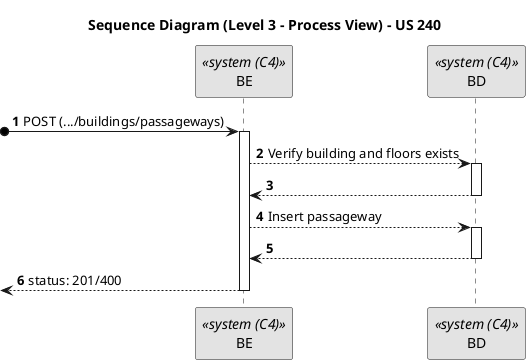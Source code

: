 @startuml
skinparam monochrome true
skinparam packageStyle rectangle
skinparam shadowing false

title Sequence Diagram (Level 3 - Process View) - US 240
autonumber

participant "BE" as BE <<system (C4)>>
participant "BD" as BD <<system (C4)>>

?o-> BE : POST (.../buildings/passageways)
activate BE

    BE --> BD : Verify building and floors exists
    activate BD
    BD --> BE :
    deactivate BD

    BE --> BD : Insert passageway
    activate BD
    BD --> BE :
    deactivate BD

<-- BE : status: 201/400
deactivate BE

@enduml
